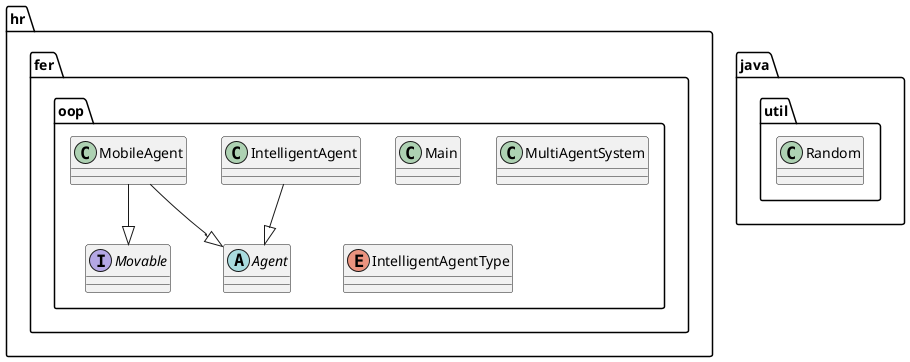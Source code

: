 @startuml
abstract class hr.fer.oop.Agent
class hr.fer.oop.IntelligentAgent
class hr.fer.oop.Main
class hr.fer.oop.MobileAgent
class hr.fer.oop.MultiAgentSystem
class java.util.Random
enum hr.fer.oop.IntelligentAgentType
interface hr.fer.oop.Movable
hr.fer.oop.IntelligentAgent --|> hr.fer.oop.Agent
hr.fer.oop.MobileAgent --|> hr.fer.oop.Agent
hr.fer.oop.MobileAgent --|> hr.fer.oop.Movable
@enduml